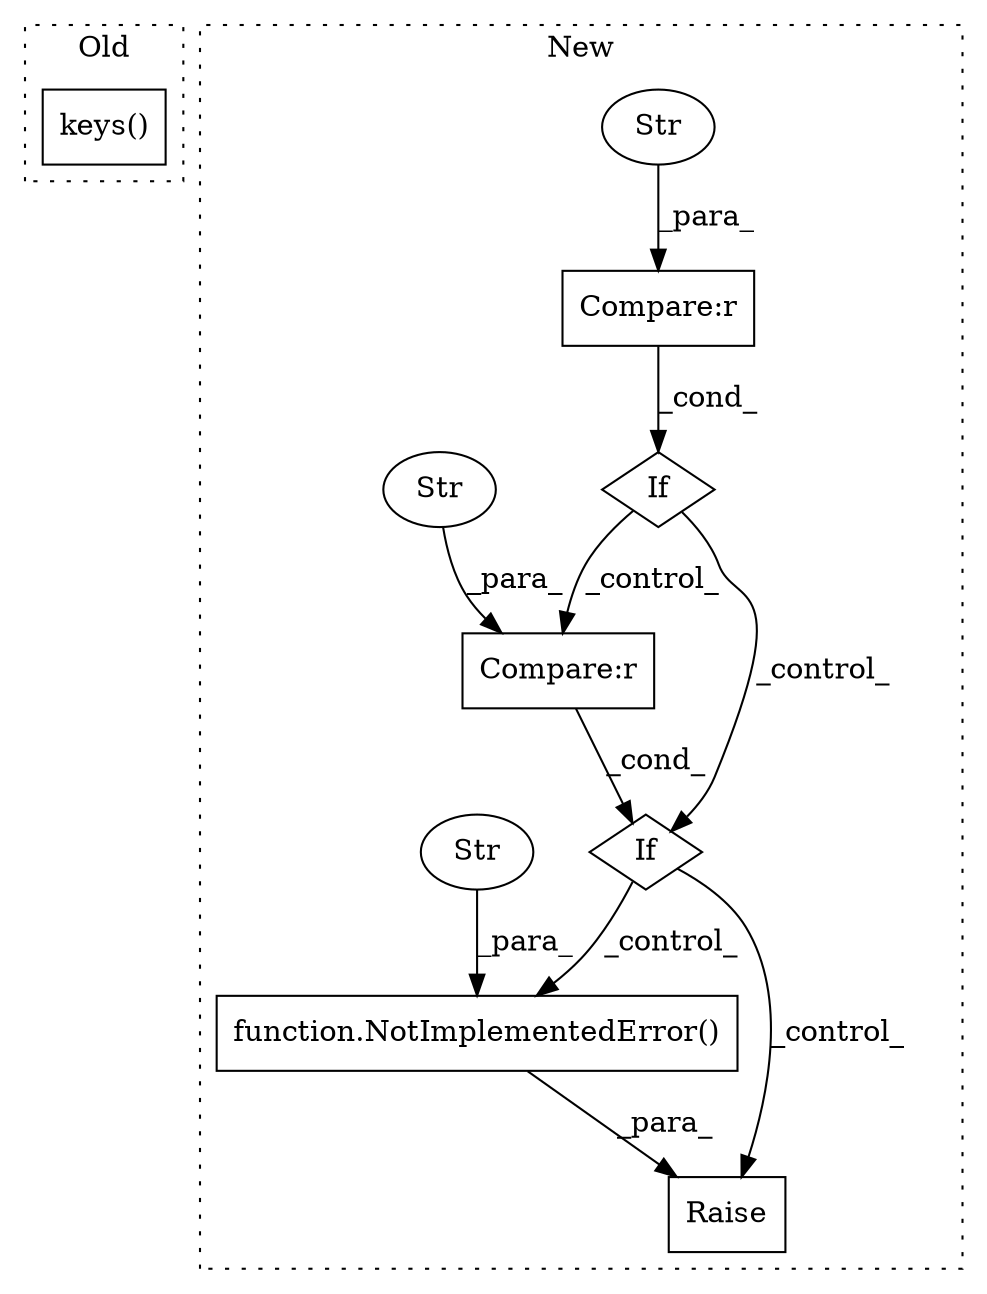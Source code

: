 digraph G {
subgraph cluster0 {
1 [label="keys()" a="75" s="3095" l="11" shape="box"];
label = "Old";
style="dotted";
}
subgraph cluster1 {
2 [label="Raise" a="91" s="2763" l="6" shape="box"];
3 [label="If" a="96" s="2131" l="3" shape="diamond"];
4 [label="Compare:r" a="40" s="2134" l="28" shape="box"];
5 [label="If" a="96" s="2633" l="0" shape="diamond"];
6 [label="Compare:r" a="40" s="2633" l="26" shape="box"];
7 [label="Str" a="66" s="2155" l="7" shape="ellipse"];
8 [label="function.NotImplementedError()" a="75" s="2769,2863" l="20,1" shape="box"];
9 [label="Str" a="66" s="2654" l="5" shape="ellipse"];
10 [label="Str" a="66" s="2789" l="74" shape="ellipse"];
label = "New";
style="dotted";
}
3 -> 5 [label="_control_"];
3 -> 6 [label="_control_"];
4 -> 3 [label="_cond_"];
5 -> 8 [label="_control_"];
5 -> 2 [label="_control_"];
6 -> 5 [label="_cond_"];
7 -> 4 [label="_para_"];
8 -> 2 [label="_para_"];
9 -> 6 [label="_para_"];
10 -> 8 [label="_para_"];
}